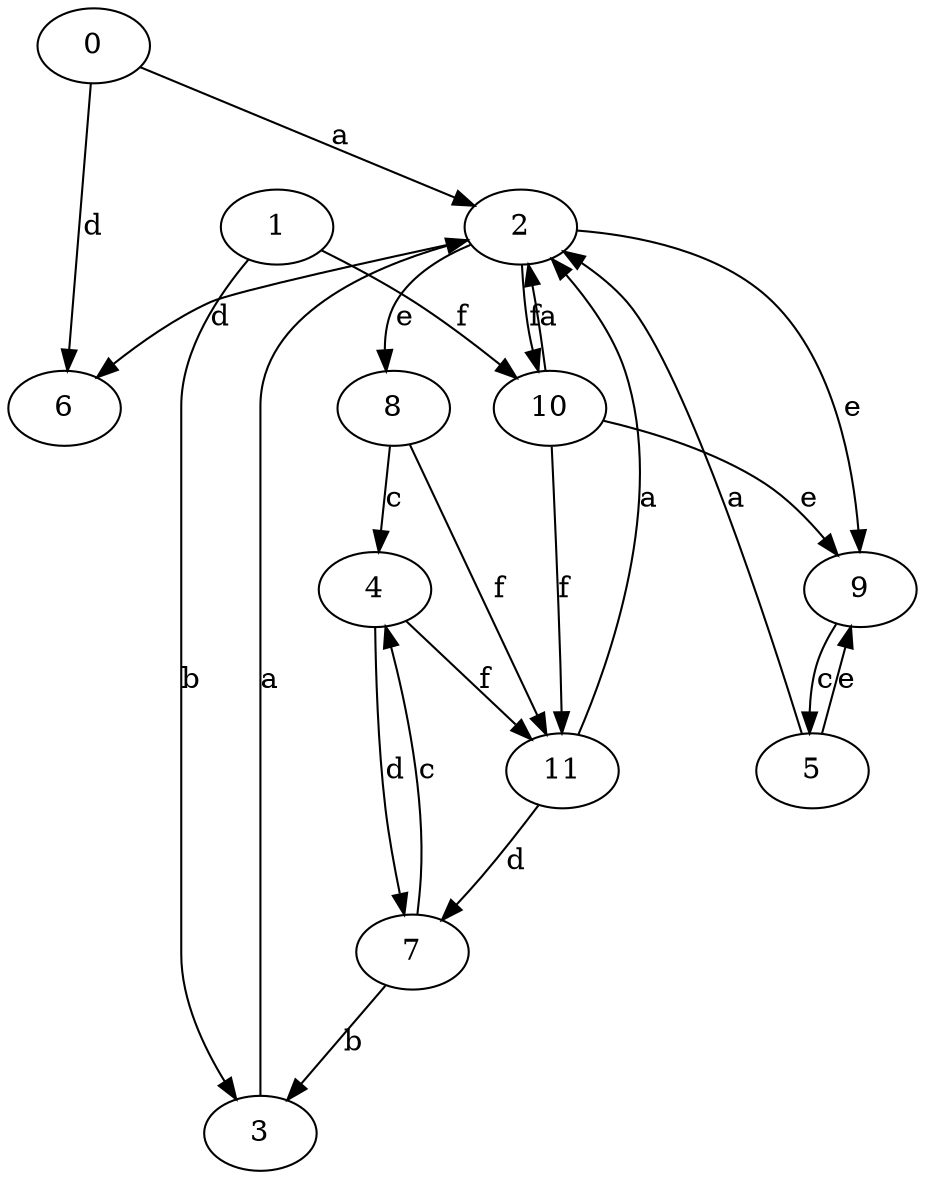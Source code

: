 strict digraph  {
0;
1;
2;
3;
4;
5;
6;
7;
8;
9;
10;
11;
0 -> 2  [label=a];
0 -> 6  [label=d];
1 -> 3  [label=b];
1 -> 10  [label=f];
2 -> 6  [label=d];
2 -> 8  [label=e];
2 -> 9  [label=e];
2 -> 10  [label=f];
3 -> 2  [label=a];
4 -> 7  [label=d];
4 -> 11  [label=f];
5 -> 2  [label=a];
5 -> 9  [label=e];
7 -> 3  [label=b];
7 -> 4  [label=c];
8 -> 4  [label=c];
8 -> 11  [label=f];
9 -> 5  [label=c];
10 -> 2  [label=a];
10 -> 9  [label=e];
10 -> 11  [label=f];
11 -> 2  [label=a];
11 -> 7  [label=d];
}
